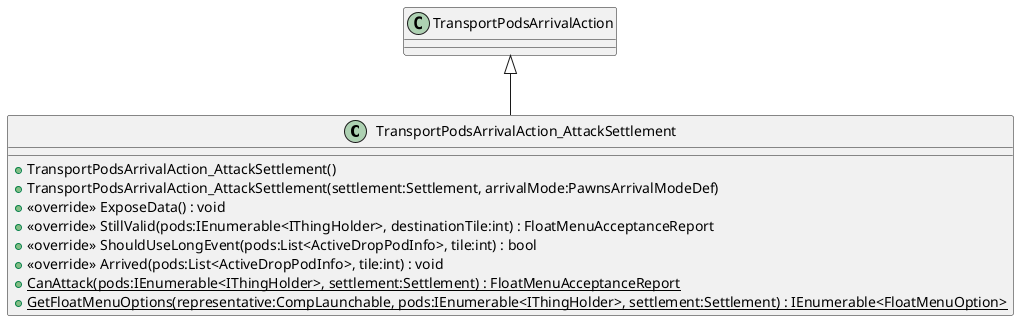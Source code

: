 @startuml
class TransportPodsArrivalAction_AttackSettlement {
    + TransportPodsArrivalAction_AttackSettlement()
    + TransportPodsArrivalAction_AttackSettlement(settlement:Settlement, arrivalMode:PawnsArrivalModeDef)
    + <<override>> ExposeData() : void
    + <<override>> StillValid(pods:IEnumerable<IThingHolder>, destinationTile:int) : FloatMenuAcceptanceReport
    + <<override>> ShouldUseLongEvent(pods:List<ActiveDropPodInfo>, tile:int) : bool
    + <<override>> Arrived(pods:List<ActiveDropPodInfo>, tile:int) : void
    + {static} CanAttack(pods:IEnumerable<IThingHolder>, settlement:Settlement) : FloatMenuAcceptanceReport
    + {static} GetFloatMenuOptions(representative:CompLaunchable, pods:IEnumerable<IThingHolder>, settlement:Settlement) : IEnumerable<FloatMenuOption>
}
TransportPodsArrivalAction <|-- TransportPodsArrivalAction_AttackSettlement
@enduml

